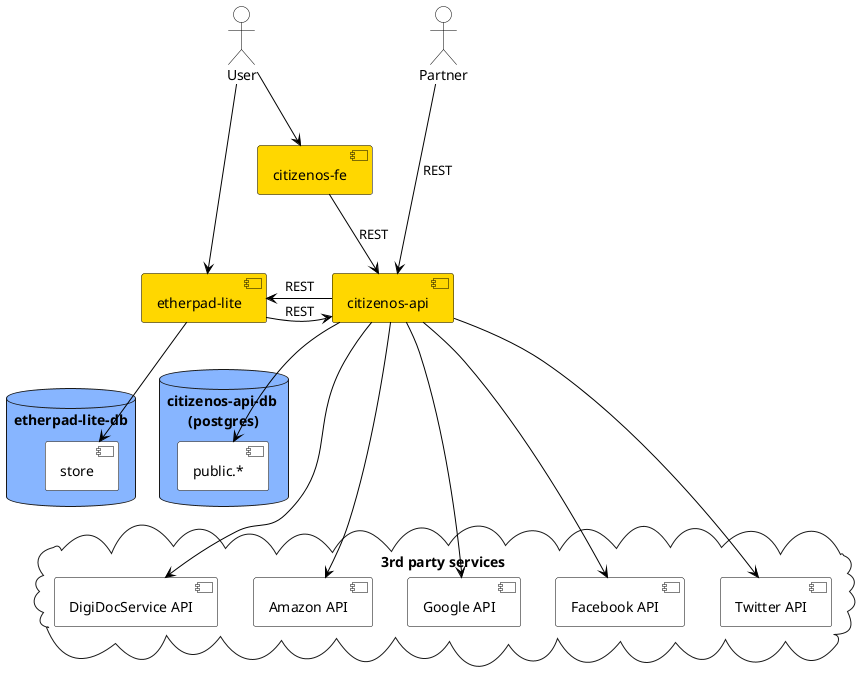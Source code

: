 @startuml
scale max 1024 width

skinparam component {
  BorderColor black
  BackgroundColor gold
  ArrowColor black
}

skinparam actor {
  BorderColor black
  BackgroundColor white
}

skinparam database {
  BackgroundColor 87B5FF
}

actor User
actor Partner

database "citizenos-api-db \n(postgres)" {
   ["public.*"] #white
}

database "etherpad-lite-db" {
   ["store"] #white
}

cloud "3rd party services" {
   ["DigiDocService API"] #white
   ["Amazon API"] #white
   ["Google API"] #white
   ["Facebook API"] #white
   ["Twitter API"] #white
}

User-down->[citizenos-fe]
User-down->[etherpad-lite]
Partner-down-->[citizenos-api]: REST
[citizenos-fe]-down->[citizenos-api]: REST
[citizenos-api]-left->[etherpad-lite]: REST
[citizenos-api]-down->["public.*"]
[citizenos-api]--->["DigiDocService API"]
[citizenos-api]--->["Twitter API"]
[citizenos-api]--->["Facebook API"]
[citizenos-api]--->["Amazon API"]
[citizenos-api]--->["Google API"]
[etherpad-lite]-right->[citizenos-api]: REST
[etherpad-lite]-down->["store"]
@enduml